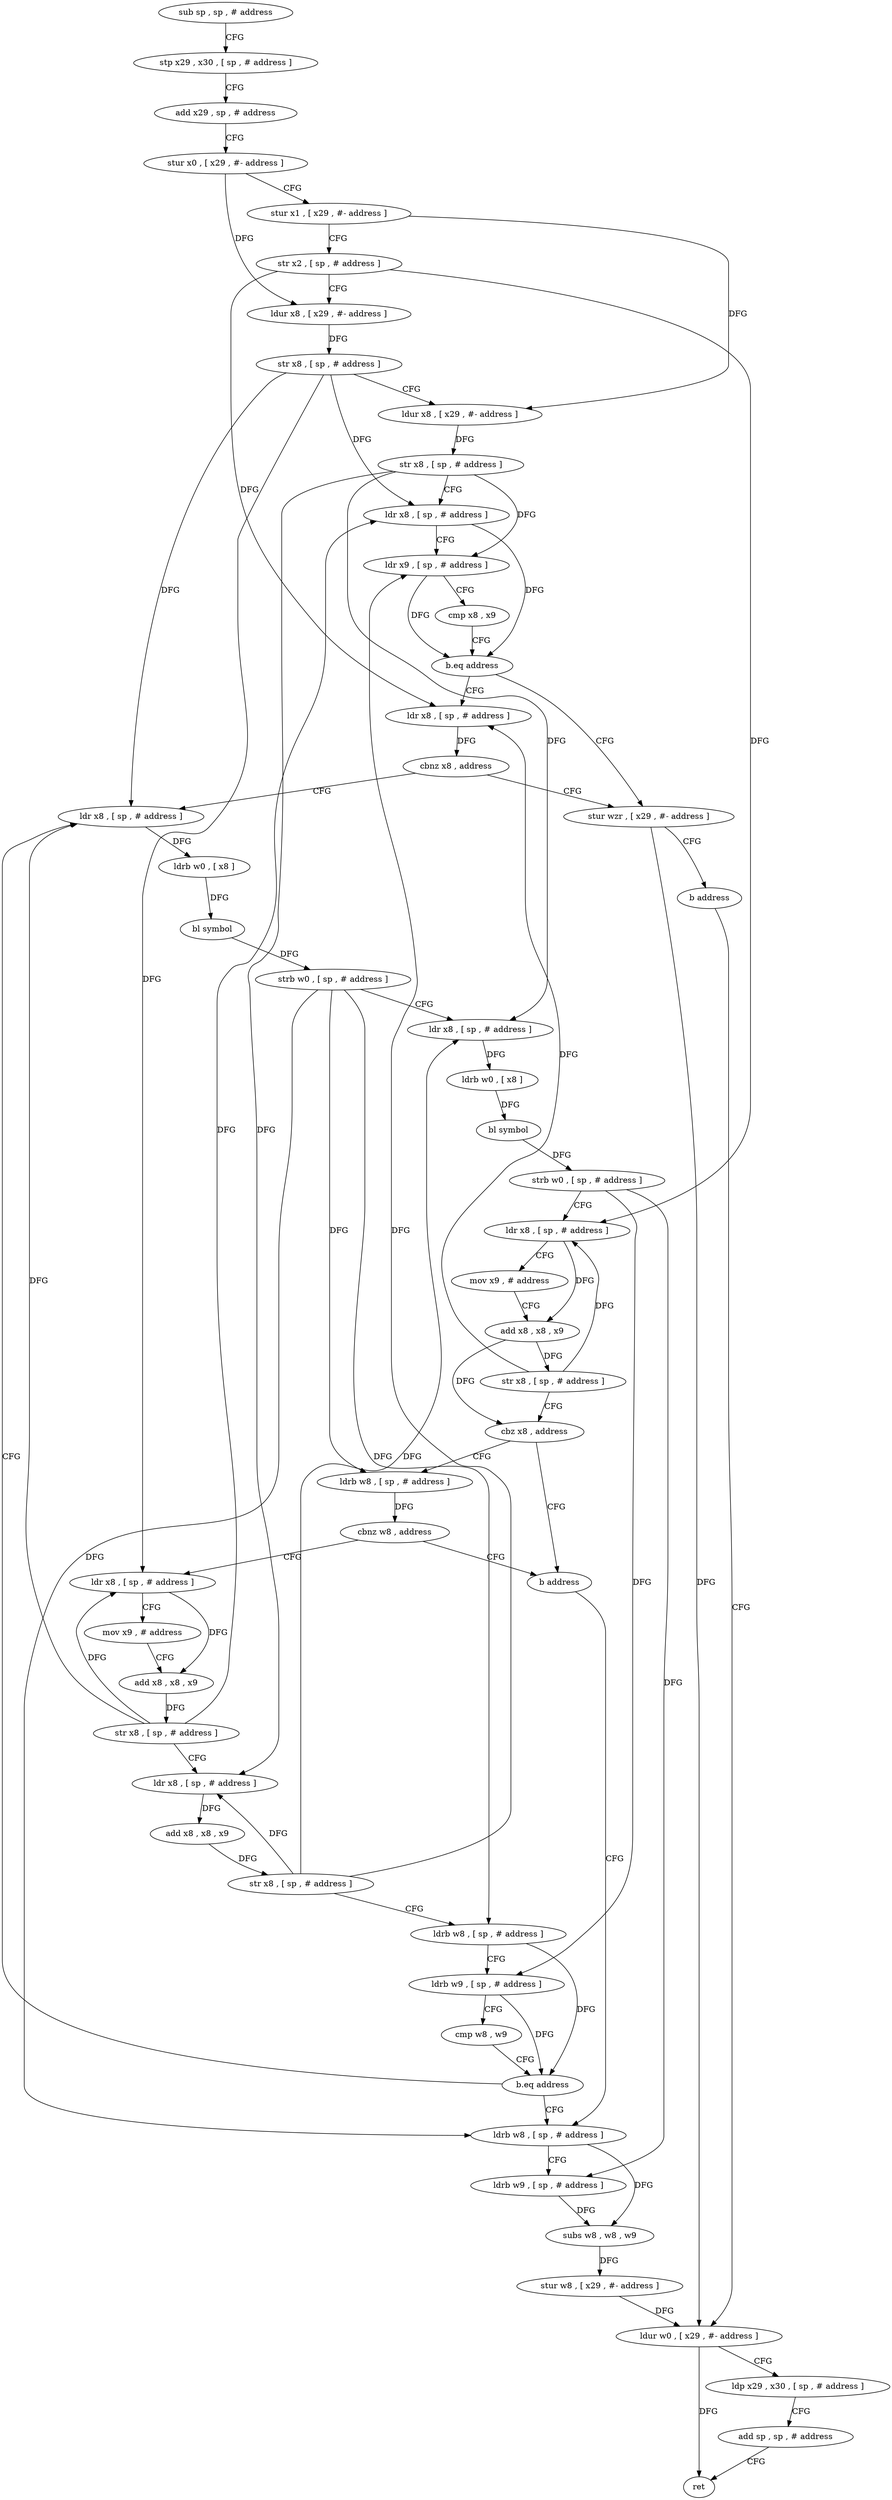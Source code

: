 digraph "func" {
"4257128" [label = "sub sp , sp , # address" ]
"4257132" [label = "stp x29 , x30 , [ sp , # address ]" ]
"4257136" [label = "add x29 , sp , # address" ]
"4257140" [label = "stur x0 , [ x29 , #- address ]" ]
"4257144" [label = "stur x1 , [ x29 , #- address ]" ]
"4257148" [label = "str x2 , [ sp , # address ]" ]
"4257152" [label = "ldur x8 , [ x29 , #- address ]" ]
"4257156" [label = "str x8 , [ sp , # address ]" ]
"4257160" [label = "ldur x8 , [ x29 , #- address ]" ]
"4257164" [label = "str x8 , [ sp , # address ]" ]
"4257168" [label = "ldr x8 , [ sp , # address ]" ]
"4257172" [label = "ldr x9 , [ sp , # address ]" ]
"4257176" [label = "cmp x8 , x9" ]
"4257180" [label = "b.eq address" ]
"4257192" [label = "stur wzr , [ x29 , #- address ]" ]
"4257184" [label = "ldr x8 , [ sp , # address ]" ]
"4257196" [label = "b address" ]
"4257324" [label = "ldur w0 , [ x29 , #- address ]" ]
"4257188" [label = "cbnz x8 , address" ]
"4257200" [label = "ldr x8 , [ sp , # address ]" ]
"4257328" [label = "ldp x29 , x30 , [ sp , # address ]" ]
"4257332" [label = "add sp , sp , # address" ]
"4257336" [label = "ret" ]
"4257204" [label = "ldrb w0 , [ x8 ]" ]
"4257208" [label = "bl symbol" ]
"4257212" [label = "strb w0 , [ sp , # address ]" ]
"4257216" [label = "ldr x8 , [ sp , # address ]" ]
"4257220" [label = "ldrb w0 , [ x8 ]" ]
"4257224" [label = "bl symbol" ]
"4257228" [label = "strb w0 , [ sp , # address ]" ]
"4257232" [label = "ldr x8 , [ sp , # address ]" ]
"4257236" [label = "mov x9 , # address" ]
"4257240" [label = "add x8 , x8 , x9" ]
"4257244" [label = "str x8 , [ sp , # address ]" ]
"4257248" [label = "cbz x8 , address" ]
"4257260" [label = "b address" ]
"4257252" [label = "ldrb w8 , [ sp , # address ]" ]
"4257308" [label = "ldrb w8 , [ sp , # address ]" ]
"4257256" [label = "cbnz w8 , address" ]
"4257264" [label = "ldr x8 , [ sp , # address ]" ]
"4257312" [label = "ldrb w9 , [ sp , # address ]" ]
"4257316" [label = "subs w8 , w8 , w9" ]
"4257320" [label = "stur w8 , [ x29 , #- address ]" ]
"4257268" [label = "mov x9 , # address" ]
"4257272" [label = "add x8 , x8 , x9" ]
"4257276" [label = "str x8 , [ sp , # address ]" ]
"4257280" [label = "ldr x8 , [ sp , # address ]" ]
"4257284" [label = "add x8 , x8 , x9" ]
"4257288" [label = "str x8 , [ sp , # address ]" ]
"4257292" [label = "ldrb w8 , [ sp , # address ]" ]
"4257296" [label = "ldrb w9 , [ sp , # address ]" ]
"4257300" [label = "cmp w8 , w9" ]
"4257304" [label = "b.eq address" ]
"4257128" -> "4257132" [ label = "CFG" ]
"4257132" -> "4257136" [ label = "CFG" ]
"4257136" -> "4257140" [ label = "CFG" ]
"4257140" -> "4257144" [ label = "CFG" ]
"4257140" -> "4257152" [ label = "DFG" ]
"4257144" -> "4257148" [ label = "CFG" ]
"4257144" -> "4257160" [ label = "DFG" ]
"4257148" -> "4257152" [ label = "CFG" ]
"4257148" -> "4257184" [ label = "DFG" ]
"4257148" -> "4257232" [ label = "DFG" ]
"4257152" -> "4257156" [ label = "DFG" ]
"4257156" -> "4257160" [ label = "CFG" ]
"4257156" -> "4257168" [ label = "DFG" ]
"4257156" -> "4257200" [ label = "DFG" ]
"4257156" -> "4257264" [ label = "DFG" ]
"4257160" -> "4257164" [ label = "DFG" ]
"4257164" -> "4257168" [ label = "CFG" ]
"4257164" -> "4257172" [ label = "DFG" ]
"4257164" -> "4257216" [ label = "DFG" ]
"4257164" -> "4257280" [ label = "DFG" ]
"4257168" -> "4257172" [ label = "CFG" ]
"4257168" -> "4257180" [ label = "DFG" ]
"4257172" -> "4257176" [ label = "CFG" ]
"4257172" -> "4257180" [ label = "DFG" ]
"4257176" -> "4257180" [ label = "CFG" ]
"4257180" -> "4257192" [ label = "CFG" ]
"4257180" -> "4257184" [ label = "CFG" ]
"4257192" -> "4257196" [ label = "CFG" ]
"4257192" -> "4257324" [ label = "DFG" ]
"4257184" -> "4257188" [ label = "DFG" ]
"4257196" -> "4257324" [ label = "CFG" ]
"4257324" -> "4257328" [ label = "CFG" ]
"4257324" -> "4257336" [ label = "DFG" ]
"4257188" -> "4257200" [ label = "CFG" ]
"4257188" -> "4257192" [ label = "CFG" ]
"4257200" -> "4257204" [ label = "DFG" ]
"4257328" -> "4257332" [ label = "CFG" ]
"4257332" -> "4257336" [ label = "CFG" ]
"4257204" -> "4257208" [ label = "DFG" ]
"4257208" -> "4257212" [ label = "DFG" ]
"4257212" -> "4257216" [ label = "CFG" ]
"4257212" -> "4257252" [ label = "DFG" ]
"4257212" -> "4257308" [ label = "DFG" ]
"4257212" -> "4257292" [ label = "DFG" ]
"4257216" -> "4257220" [ label = "DFG" ]
"4257220" -> "4257224" [ label = "DFG" ]
"4257224" -> "4257228" [ label = "DFG" ]
"4257228" -> "4257232" [ label = "CFG" ]
"4257228" -> "4257312" [ label = "DFG" ]
"4257228" -> "4257296" [ label = "DFG" ]
"4257232" -> "4257236" [ label = "CFG" ]
"4257232" -> "4257240" [ label = "DFG" ]
"4257236" -> "4257240" [ label = "CFG" ]
"4257240" -> "4257244" [ label = "DFG" ]
"4257240" -> "4257248" [ label = "DFG" ]
"4257244" -> "4257248" [ label = "CFG" ]
"4257244" -> "4257184" [ label = "DFG" ]
"4257244" -> "4257232" [ label = "DFG" ]
"4257248" -> "4257260" [ label = "CFG" ]
"4257248" -> "4257252" [ label = "CFG" ]
"4257260" -> "4257308" [ label = "CFG" ]
"4257252" -> "4257256" [ label = "DFG" ]
"4257308" -> "4257312" [ label = "CFG" ]
"4257308" -> "4257316" [ label = "DFG" ]
"4257256" -> "4257264" [ label = "CFG" ]
"4257256" -> "4257260" [ label = "CFG" ]
"4257264" -> "4257268" [ label = "CFG" ]
"4257264" -> "4257272" [ label = "DFG" ]
"4257312" -> "4257316" [ label = "DFG" ]
"4257316" -> "4257320" [ label = "DFG" ]
"4257320" -> "4257324" [ label = "DFG" ]
"4257268" -> "4257272" [ label = "CFG" ]
"4257272" -> "4257276" [ label = "DFG" ]
"4257276" -> "4257280" [ label = "CFG" ]
"4257276" -> "4257168" [ label = "DFG" ]
"4257276" -> "4257200" [ label = "DFG" ]
"4257276" -> "4257264" [ label = "DFG" ]
"4257280" -> "4257284" [ label = "DFG" ]
"4257284" -> "4257288" [ label = "DFG" ]
"4257288" -> "4257292" [ label = "CFG" ]
"4257288" -> "4257172" [ label = "DFG" ]
"4257288" -> "4257216" [ label = "DFG" ]
"4257288" -> "4257280" [ label = "DFG" ]
"4257292" -> "4257296" [ label = "CFG" ]
"4257292" -> "4257304" [ label = "DFG" ]
"4257296" -> "4257300" [ label = "CFG" ]
"4257296" -> "4257304" [ label = "DFG" ]
"4257300" -> "4257304" [ label = "CFG" ]
"4257304" -> "4257200" [ label = "CFG" ]
"4257304" -> "4257308" [ label = "CFG" ]
}
